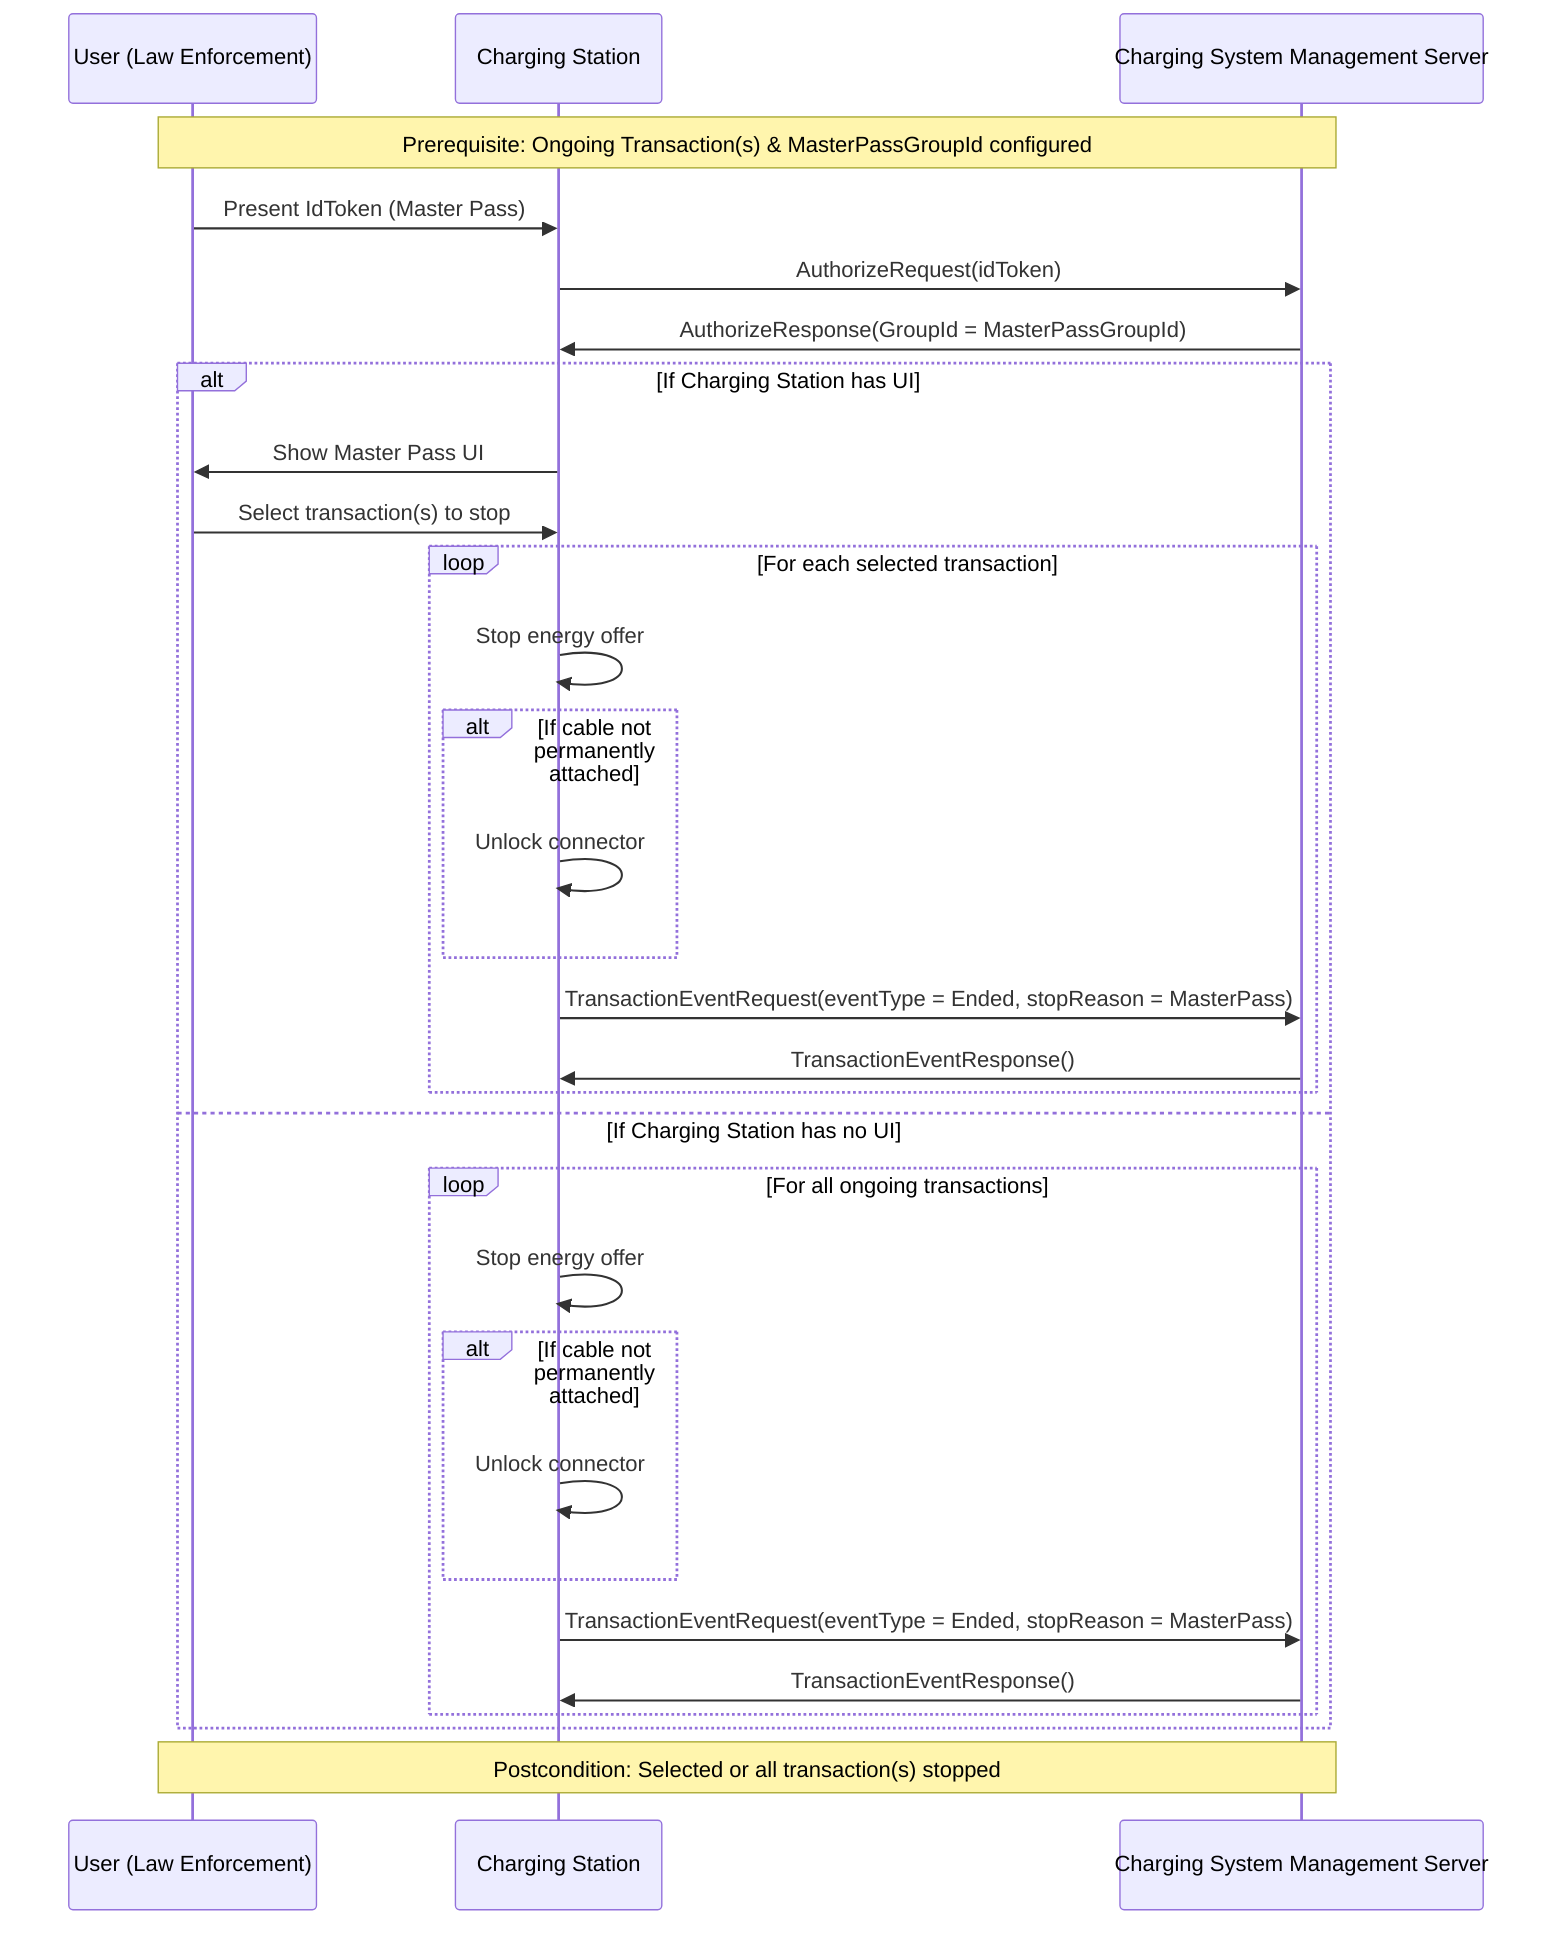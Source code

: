 sequenceDiagram
    participant User as User (Law Enforcement)
    participant CS as Charging Station
    participant CSMS as Charging System Management Server
    
    Note over User, CSMS: Prerequisite: Ongoing Transaction(s) & MasterPassGroupId configured
    
    User->>CS: Present IdToken (Master Pass)
    CS->>CSMS: AuthorizeRequest(idToken)
    CSMS->>CS: AuthorizeResponse(GroupId = MasterPassGroupId)
    
    alt If Charging Station has UI
        CS->>User: Show Master Pass UI
        User->>CS: Select transaction(s) to stop
        loop For each selected transaction
            CS->>CS: Stop energy offer
            alt If cable not permanently attached
                CS->>CS: Unlock connector
            end
            CS->>CSMS: TransactionEventRequest(eventType = Ended, stopReason = MasterPass)
            CSMS->>CS: TransactionEventResponse()
        end
    else If Charging Station has no UI
        loop For all ongoing transactions
            CS->>CS: Stop energy offer
            alt If cable not permanently attached
                CS->>CS: Unlock connector
            end
            CS->>CSMS: TransactionEventRequest(eventType = Ended, stopReason = MasterPass)
            CSMS->>CS: TransactionEventResponse()
        end
    end
    
    Note over User, CSMS: Postcondition: Selected or all transaction(s) stopped